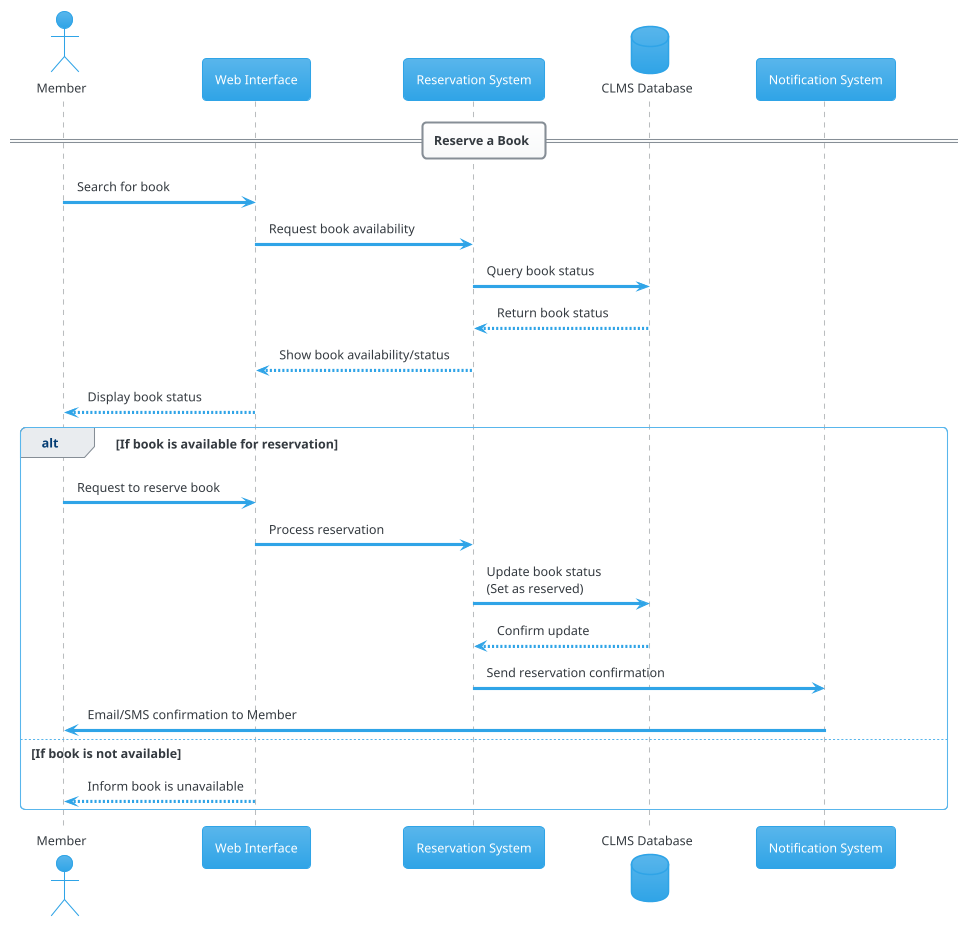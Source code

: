 @startuml
!theme cerulean

actor Member as M
participant "Web Interface" as W
participant "Reservation System" as RS
database "CLMS Database" as DB
participant "Notification System" as NS

== Reserve a Book ==

M -> W : Search for book
W -> RS : Request book availability
RS -> DB : Query book status
DB --> RS : Return book status
RS --> W : Show book availability/status
W --> M : Display book status

alt If book is available for reservation
    M -> W : Request to reserve book
    W -> RS : Process reservation
    RS -> DB : Update book status\n(Set as reserved)
    DB --> RS : Confirm update
    RS -> NS : Send reservation confirmation
    NS -> M : Email/SMS confirmation to Member
else If book is not available
    W --> M : Inform book is unavailable
end

@enduml